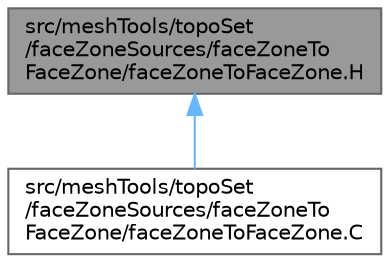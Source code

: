 digraph "src/meshTools/topoSet/faceZoneSources/faceZoneToFaceZone/faceZoneToFaceZone.H"
{
 // LATEX_PDF_SIZE
  bgcolor="transparent";
  edge [fontname=Helvetica,fontsize=10,labelfontname=Helvetica,labelfontsize=10];
  node [fontname=Helvetica,fontsize=10,shape=box,height=0.2,width=0.4];
  Node1 [id="Node000001",label="src/meshTools/topoSet\l/faceZoneSources/faceZoneTo\lFaceZone/faceZoneToFaceZone.H",height=0.2,width=0.4,color="gray40", fillcolor="grey60", style="filled", fontcolor="black",tooltip=" "];
  Node1 -> Node2 [id="edge1_Node000001_Node000002",dir="back",color="steelblue1",style="solid",tooltip=" "];
  Node2 [id="Node000002",label="src/meshTools/topoSet\l/faceZoneSources/faceZoneTo\lFaceZone/faceZoneToFaceZone.C",height=0.2,width=0.4,color="grey40", fillcolor="white", style="filled",URL="$faceZoneToFaceZone_8C.html",tooltip=" "];
}
